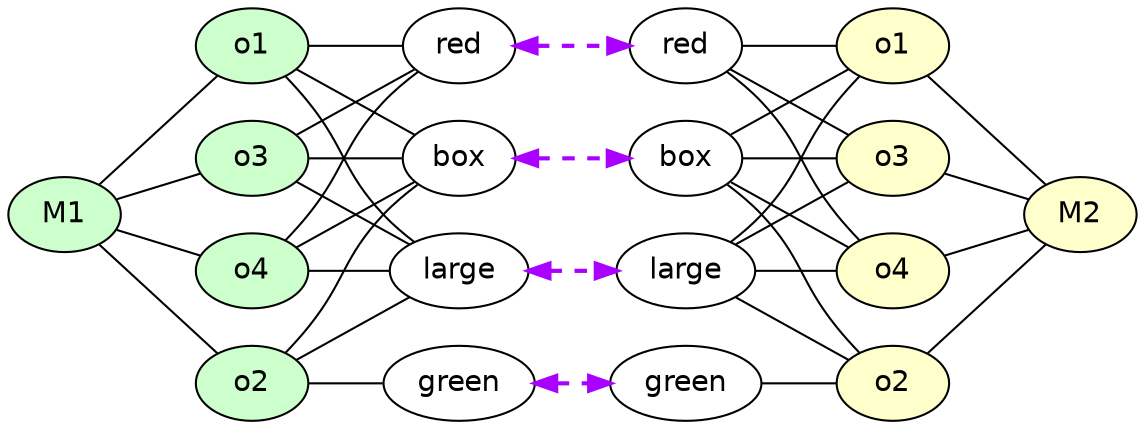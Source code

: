 strict digraph G {
	graph [bb="0,0,531.19,198",
		rankdir=LR
	];
	node [label="\N"];
	M1	 [fillcolor="#CCFFCC",
		fontname=Helvetica,
		height=0.5,
		pos="27,99",
		shape=oval,
		style=filled,
		width=0.75];
	o1_1	 [fillcolor="#CCFFCC",
		fontname=Helvetica,
		height=0.5,
		label=o1,
		pos="117,180",
		shape=oval,
		style=filled,
		width=0.75];
	M1 -> o1_1	 [constraint=true,
		dir=none,
		penwidth=1,
		pos="43.09,113.48 59.371,128.13 84.406,150.67 100.75,165.37"];
	o2_1	 [fillcolor="#CCFFCC",
		fontname=Helvetica,
		height=0.5,
		label=o2,
		pos="117,18",
		shape=oval,
		style=filled,
		width=0.75];
	M1 -> o2_1	 [constraint=true,
		dir=none,
		penwidth=1,
		pos="43.09,84.519 59.371,69.866 84.406,47.334 100.75,32.629"];
	o3_1	 [fillcolor="#CCFFCC",
		fontname=Helvetica,
		height=0.5,
		label=o3,
		pos="117,126",
		shape=oval,
		style=filled,
		width=0.75];
	M1 -> o3_1	 [constraint=true,
		dir=none,
		penwidth=1,
		pos="52.07,106.52 64.657,110.3 79.851,114.86 92.375,118.61"];
	o4_1	 [fillcolor="#CCFFCC",
		fontname=Helvetica,
		height=0.5,
		label=o4,
		pos="117,72",
		shape=oval,
		style=filled,
		width=0.75];
	M1 -> o4_1	 [constraint=true,
		dir=none,
		penwidth=1,
		pos="52.07,91.479 64.657,87.703 79.851,83.145 92.375,79.387"];
	M2	 [fillcolor="#FFFFCC",
		fontname=Helvetica,
		height=0.5,
		pos="504.19,99",
		shape=oval,
		style=filled,
		width=0.75];
	red_1	 [fontname=Helvetica,
		height=0.5,
		label=red,
		pos="213.8,180",
		shape=oval,
		width=0.75];
	o1_1 -> red_1	 [constraint=true,
		dir=none,
		pos="144.22,180 157.53,180 173.5,180 186.78,180"];
	box_1	 [fontname=Helvetica,
		height=0.5,
		label=box,
		pos="213.8,126",
		shape=oval,
		width=0.75];
	o1_1 -> box_1	 [constraint=true,
		dir=none,
		pos="138,168.28 154.24,159.23 176.61,146.75 192.83,137.69"];
	large_1	 [fontname=Helvetica,
		height=0.5,
		label=large,
		pos="213.8,72",
		shape=oval,
		width=0.86659];
	o1_1 -> large_1	 [constraint=true,
		dir=none,
		pos="132.97,165.08 136.74,161.28 140.64,157.1 144,153 162.29,130.69 160.5,120.25 180,99 184.16,94.462 189.13,90.061 193.95,86.175"];
	red_2	 [fontname=Helvetica,
		height=0.5,
		label=red,
		pos="317.39,180",
		shape=oval,
		width=0.75];
	red_1 -> red_2	 [color="#AA00FF",
		constraint=true,
		dir=both,
		penwidth=2,
		pos="s,241.02,180 e,290.35,180 251.07,180 260.51,180 270.64,180 280.07,180",
		style=dashed];
	o1_2	 [fillcolor="#FFFFCC",
		fontname=Helvetica,
		height=0.5,
		label=o1,
		pos="414.19,180",
		shape=oval,
		style=filled,
		width=0.75];
	o1_2 -> M2	 [constraint=true,
		dir=none,
		penwidth=1,
		pos="430.28,165.52 446.56,150.87 471.59,128.33 487.93,113.63"];
	red_2 -> o1_2	 [constraint=true,
		dir=none,
		pos="344.61,180 357.92,180 373.89,180 387.17,180"];
	o3_2	 [fillcolor="#FFFFCC",
		fontname=Helvetica,
		height=0.5,
		label=o3,
		pos="414.19,126",
		shape=oval,
		style=filled,
		width=0.75];
	red_2 -> o3_2	 [constraint=true,
		dir=none,
		pos="338.39,168.28 354.63,159.23 377,146.75 393.23,137.69"];
	o4_2	 [fillcolor="#FFFFCC",
		fontname=Helvetica,
		height=0.5,
		label=o4,
		pos="414.19,72",
		shape=oval,
		style=filled,
		width=0.75];
	red_2 -> o4_2	 [constraint=true,
		dir=none,
		pos="336.18,166.67 341.33,162.58 346.72,157.87 351.19,153 370.69,131.75 368.9,121.31 387.19,99 390.55,94.899 394.45,90.724 398.22,86.922"];
	box_2	 [fontname=Helvetica,
		height=0.5,
		label=box,
		pos="317.39,126",
		shape=oval,
		width=0.75];
	box_1 -> box_2	 [color="#AA00FF",
		constraint=true,
		dir=both,
		penwidth=2,
		pos="s,241.02,126 e,290.35,126 251.07,126 260.51,126 270.64,126 280.07,126",
		style=dashed];
	box_2 -> o1_2	 [constraint=true,
		dir=none,
		pos="338.39,137.72 354.63,146.77 377,159.25 393.23,168.31"];
	o2_2	 [fillcolor="#FFFFCC",
		fontname=Helvetica,
		height=0.5,
		label=o2,
		pos="414.19,18",
		shape=oval,
		style=filled,
		width=0.75];
	box_2 -> o2_2	 [constraint=true,
		dir=none,
		pos="336.18,112.67 341.33,108.58 346.72,103.87 351.19,99 370.69,77.745 368.9,67.307 387.19,45 390.55,40.899 394.45,36.724 398.22,32.922"];
	box_2 -> o3_2	 [constraint=true,
		dir=none,
		pos="344.61,126 357.92,126 373.89,126 387.17,126"];
	box_2 -> o4_2	 [constraint=true,
		dir=none,
		pos="338.39,114.28 354.63,105.23 377,92.746 393.23,83.694"];
	large_2	 [fontname=Helvetica,
		height=0.5,
		label=large,
		pos="317.39,72",
		shape=oval,
		width=0.86659];
	large_1 -> large_2	 [color="#AA00FF",
		constraint=true,
		dir=both,
		penwidth=2,
		pos="s,245.16,72 e,286.13,72 255.21,72 261.98,72 268.99,72 275.76,72",
		style=dashed];
	large_2 -> o1_2	 [constraint=true,
		dir=none,
		pos="337.24,86.175 342.06,90.061 347.02,94.462 351.19,99 370.69,120.25 368.9,130.69 387.19,153 390.55,157.1 394.45,161.28 398.22,165.08"];
	large_2 -> o2_2	 [constraint=true,
		dir=none,
		pos="339.84,59.476 355.93,50.503 377.44,38.501 393.18,29.717"];
	large_2 -> o3_2	 [constraint=true,
		dir=none,
		pos="339.84,84.524 355.93,93.497 377.44,105.5 393.18,114.28"];
	large_2 -> o4_2	 [constraint=true,
		dir=none,
		pos="348.82,72 361.18,72 375.24,72 387.14,72"];
	o2_1 -> box_1	 [constraint=true,
		dir=none,
		pos="132.97,32.922 136.74,36.724 140.64,40.899 144,45 162.29,67.307 160.5,77.745 180,99 184.47,103.87 189.86,108.58 195.01,112.67"];
	o2_1 -> large_1	 [constraint=true,
		dir=none,
		pos="138,29.717 153.68,38.465 175.08,50.403 191.15,59.364"];
	green_1	 [fontname=Helvetica,
		height=0.5,
		label=green,
		pos="213.8,18",
		shape=oval,
		width=0.93881];
	o2_1 -> green_1	 [constraint=true,
		dir=none,
		pos="144.22,18 155.29,18 168.21,18 179.88,18"];
	green_2	 [fontname=Helvetica,
		height=0.5,
		label=green,
		pos="317.39,18",
		shape=oval,
		width=0.93881];
	green_1 -> green_2	 [color="#AA00FF",
		constraint=true,
		dir=both,
		penwidth=2,
		pos="s,247.72,18 e,283.39,18 257.91,18 262.98,18 268.14,18 273.2,18",
		style=dashed];
	o2_2 -> M2	 [constraint=true,
		dir=none,
		penwidth=1,
		pos="430.28,32.481 446.56,47.134 471.59,69.666 487.93,84.371"];
	green_2 -> o2_2	 [constraint=true,
		dir=none,
		pos="351.25,18 362.91,18 375.82,18 386.9,18"];
	o3_1 -> red_1	 [constraint=true,
		dir=none,
		pos="138,137.72 154.24,146.77 176.61,159.25 192.83,168.31"];
	o3_1 -> box_1	 [constraint=true,
		dir=none,
		pos="144.22,126 157.53,126 173.5,126 186.78,126"];
	o3_1 -> large_1	 [constraint=true,
		dir=none,
		pos="138,114.28 153.68,105.54 175.08,93.597 191.15,84.636"];
	o3_2 -> M2	 [constraint=true,
		dir=none,
		penwidth=1,
		pos="439.26,118.48 451.84,114.7 467.04,110.14 479.56,106.39"];
	o4_1 -> red_1	 [constraint=true,
		dir=none,
		pos="132.97,86.922 136.74,90.724 140.64,94.899 144,99 162.29,121.31 160.5,131.75 180,153 184.47,157.87 189.86,162.58 195.01,166.67"];
	o4_1 -> box_1	 [constraint=true,
		dir=none,
		pos="138,83.717 154.24,92.775 176.61,105.25 192.83,114.31"];
	o4_1 -> large_1	 [constraint=true,
		dir=none,
		pos="144.22,72 156.08,72 170.04,72 182.34,72"];
	o4_2 -> M2	 [constraint=true,
		dir=none,
		penwidth=1,
		pos="439.26,79.521 451.84,83.297 467.04,87.855 479.56,91.613"];
}
